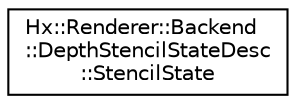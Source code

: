 digraph "Graphical Class Hierarchy"
{
  edge [fontname="Helvetica",fontsize="10",labelfontname="Helvetica",labelfontsize="10"];
  node [fontname="Helvetica",fontsize="10",shape=record];
  rankdir="LR";
  Node0 [label="Hx::Renderer::Backend\l::DepthStencilStateDesc\l::StencilState",height=0.2,width=0.4,color="black", fillcolor="white", style="filled",URL="$structHx_1_1Renderer_1_1Backend_1_1DepthStencilStateDesc_1_1StencilState.html"];
}
